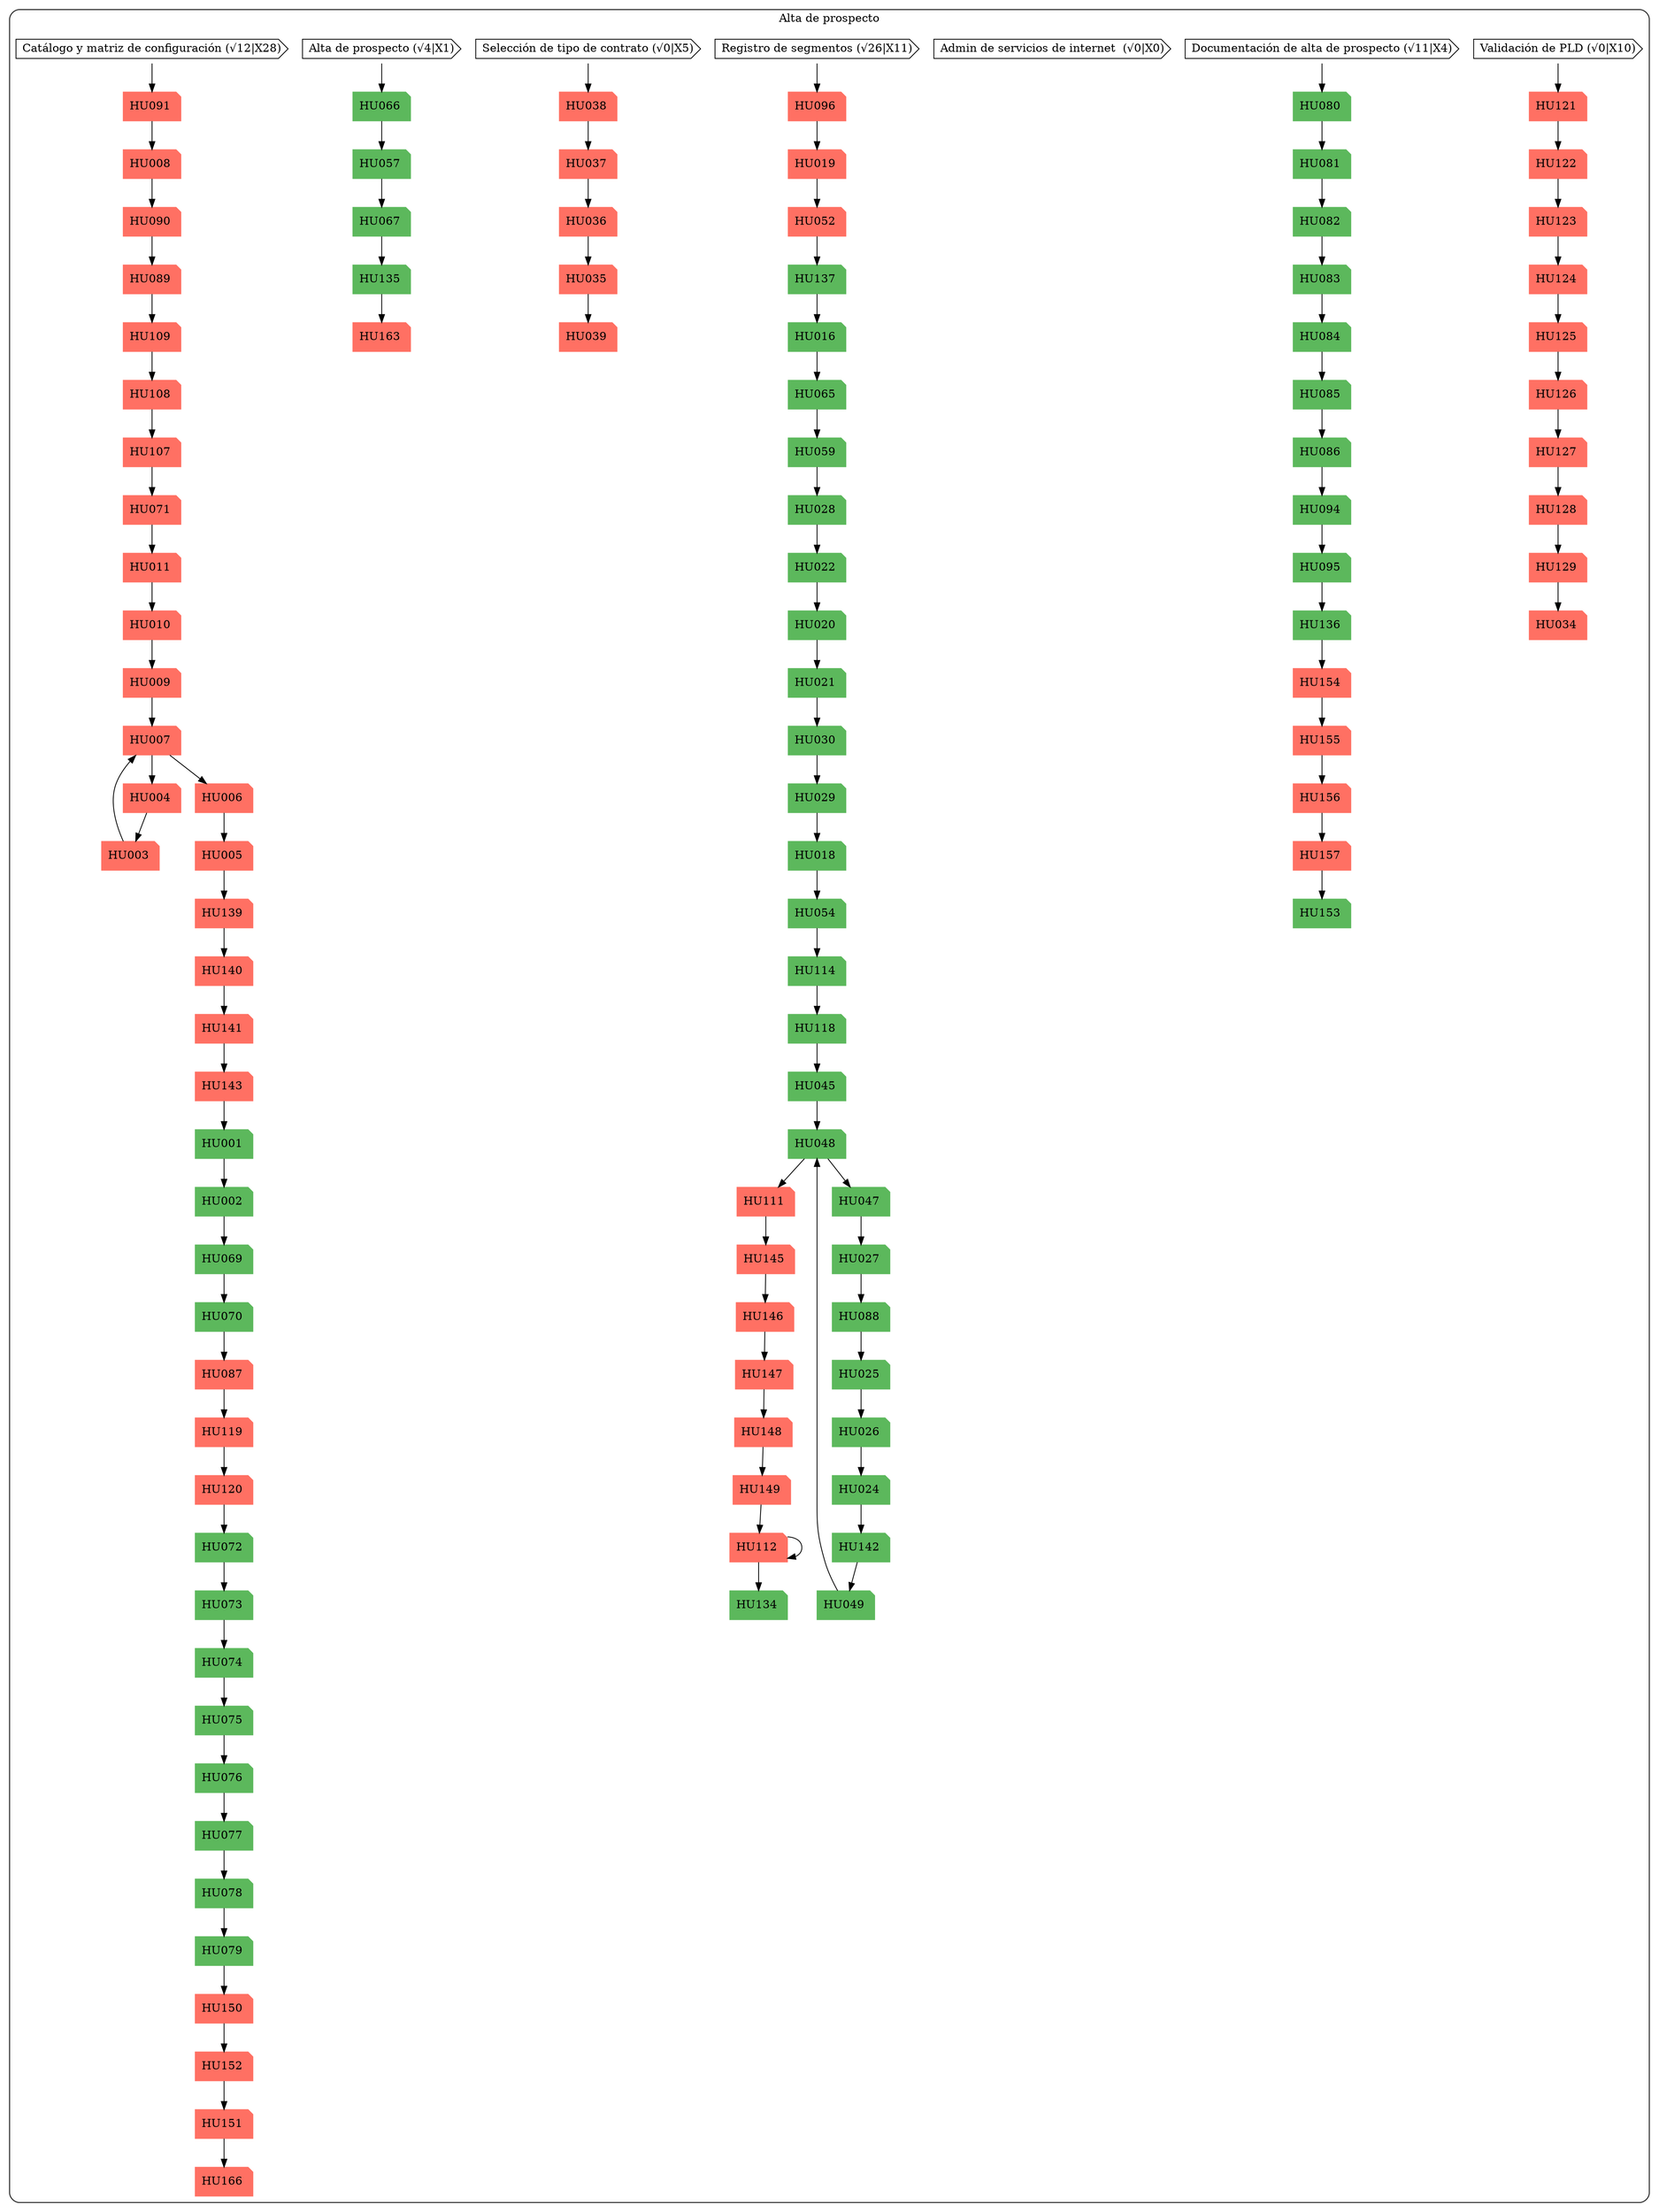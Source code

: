 // US Process model relationships
digraph G {
	graph [rankdir=TB]
	subgraph "cluster_Alta de prospecto" {
		label="Alta de prospecto" rankdir=TB style=rounded
		"HU121 " [label="HU121 " color="#ff7063" href="https://vectorcb.storiesonboard.com/m/contratos-vector-to-be/!card/anEH8lAew-gw4ToL9zG3mQ" shape=note style=filled]
		"HU122 " [label="HU122 " color="#ff7063" href="https://vectorcb.storiesonboard.com/m/contratos-vector-to-be/!card/DsB9HjBA49uimToMWWBz5g" shape=note style=filled]
		"HU121 " -> "HU122 " [constraint=true]
		"HU123 " [label="HU123 " color="#ff7063" href="https://vectorcb.storiesonboard.com/m/contratos-vector-to-be/!card/XtvqQFl-ni4QKjoL94vTvQ" shape=note style=filled]
		"HU122 " -> "HU123 " [constraint=true]
		"HU124 " [label="HU124 " color="#ff7063" href="https://vectorcb.storiesonboard.com/m/contratos-vector-to-be/!card/td1HhuiH3nOuRToMH5t21w" shape=note style=filled]
		"HU123 " -> "HU124 " [constraint=true]
		"HU125 " [label="HU125 " color="#ff7063" href="https://vectorcb.storiesonboard.com/m/contratos-vector-to-be/!card/XI46QiVOfB6cfjoMH5yxSg" shape=note style=filled]
		"HU124 " -> "HU125 " [constraint=true]
		"HU126 " [label="HU126 " color="#ff7063" href="https://vectorcb.storiesonboard.com/m/contratos-vector-to-be/!card/qcOKu5Y5OhZLEToMM8Ambg" shape=note style=filled]
		"HU125 " -> "HU126 " [constraint=true]
		"HU127 " [label="HU127 " color="#ff7063" href="https://vectorcb.storiesonboard.com/m/contratos-vector-to-be/!card/mouhrul1Lv-LejoMH5yuHg" shape=note style=filled]
		"HU126 " -> "HU127 " [constraint=true]
		"HU128 " [label="HU128 " color="#ff7063" href="https://vectorcb.storiesonboard.com/m/contratos-vector-to-be/!card/kjHACHzmgBTsxjoMY9M3rg" shape=note style=filled]
		"HU127 " -> "HU128 " [constraint=true]
		"HU129 " [label="HU129 " color="#ff7063" href="https://vectorcb.storiesonboard.com/m/contratos-vector-to-be/!card/bqbQq5GvvNPJdDoMY-XKiA" shape=note style=filled]
		"HU128 " -> "HU129 " [constraint=true]
		"HU034 " [label="HU034 " color="#ff7063" href="https://vectorcb.storiesonboard.com/m/contratos-vector-to-be/!card/fmXNBbV7suyMNzoLE5UvVA" shape=note style=filled]
		"HU129 " -> "HU034 " [constraint=true]
		"Alta de prospecto_PROC_0" [label="Validación de PLD (√0|X10)" shape=cds]
		"Alta de prospecto_PROC_0" -> "HU121 " [constraint=true]
		"HU080 " [label="HU080 " color="#5cb85c" href="https://vectorcb.storiesonboard.com/m/contratos-vector-to-be/!card/1BHBwA90ewvx-zoLi6syLA" shape=note style=filled]
		"HU081 " [label="HU081 " color="#5cb85c" href="https://vectorcb.storiesonboard.com/m/contratos-vector-to-be/!card/O-hZIgE149bv6DoLi7yVXw" shape=note style=filled]
		"HU080 " -> "HU081 " [constraint=true]
		"HU082 " [label="HU082 " color="#5cb85c" href="https://vectorcb.storiesonboard.com/m/contratos-vector-to-be/!card/IN2MGoNWwH_PNDoLi8BejQ" shape=note style=filled]
		"HU081 " -> "HU082 " [constraint=true]
		"HU083 " [label="HU083 " color="#5cb85c" href="https://vectorcb.storiesonboard.com/m/contratos-vector-to-be/!card/aJI9PpHbBR0XMzoLi8Nprw" shape=note style=filled]
		"HU082 " -> "HU083 " [constraint=true]
		"HU084 " [label="HU084 " color="#5cb85c" href="https://vectorcb.storiesonboard.com/m/contratos-vector-to-be/!card/sFI5ZtyAjOteLToLi8YAbQ" shape=note style=filled]
		"HU083 " -> "HU084 " [constraint=true]
		"HU085 " [label="HU085 " color="#5cb85c" href="https://vectorcb.storiesonboard.com/m/contratos-vector-to-be/!card/AyZnXvWtjmjfqzoLi9xnOw" shape=note style=filled]
		"HU084 " -> "HU085 " [constraint=true]
		"HU086 " [label="HU086 " color="#5cb85c" href="https://vectorcb.storiesonboard.com/m/contratos-vector-to-be/!card/C1oKlTILC5dwqToLi-UX7g" shape=note style=filled]
		"HU085 " -> "HU086 " [constraint=true]
		"HU094 " [label="HU094 " color="#5cb85c" href="https://vectorcb.storiesonboard.com/m/contratos-vector-to-be/!card/uI3Bo17mU0kWhToLr40f7A" shape=note style=filled]
		"HU086 " -> "HU094 " [constraint=true]
		"HU095 " [label="HU095 " color="#5cb85c" href="https://vectorcb.storiesonboard.com/m/contratos-vector-to-be/!card/8oGfcqH9b0KfzToLr40f-w" shape=note style=filled]
		"HU094 " -> "HU095 " [constraint=true]
		"HU136 " [label="HU136 " color="#5cb85c" href="https://vectorcb.storiesonboard.com/m/contratos-vector-to-be/!card/qfboyhi6q7DZGToLPOT-kg" shape=note style=filled]
		"HU095 " -> "HU136 " [constraint=true]
		"HU154 " [label="HU154 " color="#ff7063" href="https://vectorcb.storiesonboard.com/m/contratos-vector-to-be/!card/G2-FUx6dAYpJKzoMYcm-Rw" shape=note style=filled]
		"HU136 " -> "HU154 " [constraint=true]
		"HU155 " [label="HU155 " color="#ff7063" href="https://vectorcb.storiesonboard.com/m/contratos-vector-to-be/!card/P49p3-BqnZ3dTDoMYf9FOQ" shape=note style=filled]
		"HU154 " -> "HU155 " [constraint=true]
		"HU156 " [label="HU156 " color="#ff7063" href="https://vectorcb.storiesonboard.com/m/contratos-vector-to-be/!card/lopbO0ueQiYKwzoMYf9BYQ" shape=note style=filled]
		"HU155 " -> "HU156 " [constraint=true]
		"HU157 " [label="HU157 " color="#ff7063" href="https://vectorcb.storiesonboard.com/m/contratos-vector-to-be/!card/BMvEFFLb-e0JZToMYjdcTQ" shape=note style=filled]
		"HU156 " -> "HU157 " [constraint=true]
		"HU153 " [label="HU153 " color="#5cb85c" href="https://vectorcb.storiesonboard.com/m/contratos-vector-to-be/!card/dIkc2jluRmwbyToMYcVy5A" shape=note style=filled]
		"HU157 " -> "HU153 " [constraint=true]
		"Alta de prospecto_PROC_1" [label="Documentación de alta de prospecto (√11|X4)" shape=cds]
		"Alta de prospecto_PROC_1" -> "HU080 " [constraint=true]
		"Alta de prospecto_PROC_2" [label="Admin de servicios de internet  (√0|X0)" shape=cds]
		"HU096 " [label="HU096 " color="#ff7063" href="https://vectorcb.storiesonboard.com/m/contratos-vector-to-be/!card/lWHexAi8lpOmkzoLw7Nyyw" shape=note style=filled]
		"HU019 " [label="HU019 " color="#ff7063" href="https://vectorcb.storiesonboard.com/m/contratos-vector-to-be/!card/S4HRwoy1zgkxUzoK_z8brw" shape=note style=filled]
		"HU096 " -> "HU019 " [constraint=true]
		"HU052 " [label="HU052 " color="#ff7063" href="https://vectorcb.storiesonboard.com/m/contratos-vector-to-be/!card/eXxUDlL00I97bjoLE5Uvkg" shape=note style=filled]
		"HU019 " -> "HU052 " [constraint=true]
		"HU137 " [label="HU137 " color="#5cb85c" href="https://vectorcb.storiesonboard.com/m/contratos-vector-to-be/!card/OenxgVptztfA2joMOTsYcg" shape=note style=filled]
		"HU052 " -> "HU137 " [constraint=true]
		"HU016 " [label="HU016 " color="#5cb85c" href="https://vectorcb.storiesonboard.com/m/contratos-vector-to-be/!card/AVs4SY9es6X9sDoK-jyZ2Q" shape=note style=filled]
		"HU137 " -> "HU016 " [constraint=true]
		"HU065 " [label="HU065 " color="#5cb85c" href="https://vectorcb.storiesonboard.com/m/contratos-vector-to-be/!card/Oh68TLm3F1doqToLXk6cCw" shape=note style=filled]
		"HU016 " -> "HU065 " [constraint=true]
		"HU059 " [label="HU059 " color="#5cb85c" href="https://vectorcb.storiesonboard.com/m/contratos-vector-to-be/!card/9A7GqUFxUsU_cToLONBB7w" shape=note style=filled]
		"HU065 " -> "HU059 " [constraint=true]
		"HU028 " [label="HU028 " color="#5cb85c" href="https://vectorcb.storiesonboard.com/m/contratos-vector-to-be/!card/gU-9qCSuLHLIRToLAGeqKg" shape=note style=filled]
		"HU059 " -> "HU028 " [constraint=true]
		"HU022 " [label="HU022 " color="#5cb85c" href="https://vectorcb.storiesonboard.com/m/contratos-vector-to-be/!card/0yqYmBO2fdXp5joLE-aEpw" shape=note style=filled]
		"HU028 " -> "HU022 " [constraint=true]
		"HU020 " [label="HU020 " color="#5cb85c" href="https://vectorcb.storiesonboard.com/m/contratos-vector-to-be/!card/DJsQyTDkSL3ccToLE9qDxw" shape=note style=filled]
		"HU022 " -> "HU020 " [constraint=true]
		"HU021 " [label="HU021 " color="#5cb85c" href="https://vectorcb.storiesonboard.com/m/contratos-vector-to-be/!card/-M0gV95sMzXFzzoLAGelKQ" shape=note style=filled]
		"HU020 " -> "HU021 " [constraint=true]
		"HU030 " [label="HU030 " color="#5cb85c" href="https://vectorcb.storiesonboard.com/m/contratos-vector-to-be/!card/KabVeakEpZitOzoLJD7l3A" shape=note style=filled]
		"HU021 " -> "HU030 " [constraint=true]
		"HU029 " [label="HU029 " color="#5cb85c" href="https://vectorcb.storiesonboard.com/m/contratos-vector-to-be/!card/--LgTiXYGjRj6ToLD_B4TQ" shape=note style=filled]
		"HU030 " -> "HU029 " [constraint=true]
		"HU018 " [label="HU018 " color="#5cb85c" href="https://vectorcb.storiesonboard.com/m/contratos-vector-to-be/!card/7TqZFj0VYMWlKzoK_sBiIw" shape=note style=filled]
		"HU029 " -> "HU018 " [constraint=true]
		"HU054 " [label="HU054 " color="#5cb85c" href="https://vectorcb.storiesonboard.com/m/contratos-vector-to-be/!card/RYUEgfxHJ92oNjoLAEeQVQ" shape=note style=filled]
		"HU018 " -> "HU054 " [constraint=true]
		"HU114 " [label="HU114 " color="#5cb85c" href="https://vectorcb.storiesonboard.com/m/contratos-vector-to-be/!card/Kqa97fHnFZhNZjoL6YALQA" shape=note style=filled]
		"HU054 " -> "HU114 " [constraint=true]
		"HU118 " [label="HU118 " color="#5cb85c" href="https://vectorcb.storiesonboard.com/m/contratos-vector-to-be/!card/c4A97AluOCXT9DoL_InmSw" shape=note style=filled]
		"HU114 " -> "HU118 " [constraint=true]
		"HU045 " [label="HU045 " color="#5cb85c" href="https://vectorcb.storiesonboard.com/m/contratos-vector-to-be/!card/HG7AbL7XuKR1ZzoLE-Z-Xg" shape=note style=filled]
		"HU118 " -> "HU045 " [constraint=true]
		"HU048 " [label="HU048 " color="#5cb85c" href="https://vectorcb.storiesonboard.com/m/contratos-vector-to-be/!card/877lUKMRqwGNpjoLE-Z9NQ" shape=note style=filled]
		"HU045 " -> "HU048 " [constraint=true]
		"HU047 " [label="HU047 " color="#5cb85c" href="https://vectorcb.storiesonboard.com/m/contratos-vector-to-be/!card/XbLngeRy9D6xxToLE9qG_g" shape=note style=filled]
		"HU048 " -> "HU047 " [constraint=true]
		"HU027 " [label="HU027 " color="#5cb85c" href="https://vectorcb.storiesonboard.com/m/contratos-vector-to-be/!card/UvDUPkmCdRqdyDoLAGenEg" shape=note style=filled]
		"HU047 " -> "HU027 " [constraint=true]
		"HU088 " [label="HU088 " color="#5cb85c" href="https://vectorcb.storiesonboard.com/m/contratos-vector-to-be/!card/AVsIVBIjRz2vrjoLbGJJoA" shape=note style=filled]
		"HU027 " -> "HU088 " [constraint=true]
		"HU025 " [label="HU025 " color="#5cb85c" href="https://vectorcb.storiesonboard.com/m/contratos-vector-to-be/!card/e8AmyqDJBufbWDoLD-8_-A" shape=note style=filled]
		"HU088 " -> "HU025 " [constraint=true]
		"HU026 " [label="HU026 " color="#5cb85c" href="https://vectorcb.storiesonboard.com/m/contratos-vector-to-be/!card/E-3-iU73X03wMzoLD_TI1A" shape=note style=filled]
		"HU025 " -> "HU026 " [constraint=true]
		"HU024 " [label="HU024 " color="#5cb85c" href="https://vectorcb.storiesonboard.com/m/contratos-vector-to-be/!card/P4QOYlQgsZvhDDoLAGei-w" shape=note style=filled]
		"HU026 " -> "HU024 " [constraint=true]
		"HU142 " [label="HU142 " color="#5cb85c" href="https://vectorcb.storiesonboard.com/m/contratos-vector-to-be/!card/P6POsng5jkqa2DoMPp3ITw" shape=note style=filled]
		"HU024 " -> "HU142 " [constraint=true]
		"HU049 " [label="HU049 " color="#5cb85c" href="https://vectorcb.storiesonboard.com/m/contratos-vector-to-be/!card/PVuErjWHzl4pHjoLE-uYdQ" shape=note style=filled]
		"HU142 " -> "HU049 " [constraint=true]
		"HU048 " [label="HU048 " color="#5cb85c" href="https://vectorcb.storiesonboard.com/m/contratos-vector-to-be/!card/WCKTbLh0h3SV4joLE-uaQA" shape=note style=filled]
		"HU049 " -> "HU048 " [constraint=true]
		"HU111 " [label="HU111 " color="#ff7063" href="https://vectorcb.storiesonboard.com/m/contratos-vector-to-be/!card/WjgUJMa7hhg5HjoLYIorng" shape=note style=filled]
		"HU048 " -> "HU111 " [constraint=true]
		"HU145 " [label="HU145 " color="#ff7063" href="https://vectorcb.storiesonboard.com/m/contratos-vector-to-be/!card/6OBkUF-fZ2TIZToMOxWN8A" shape=note style=filled]
		"HU111 " -> "HU145 " [constraint=true]
		"HU146 " [label="HU146 " color="#ff7063" href="https://vectorcb.storiesonboard.com/m/contratos-vector-to-be/!card/JrHzaHiBRnu3lDoMP01w8w" shape=note style=filled]
		"HU145 " -> "HU146 " [constraint=true]
		"HU147 " [label="HU147 " color="#ff7063" href="https://vectorcb.storiesonboard.com/m/contratos-vector-to-be/!card/Fx0edFwzBUs3wjoMOl-AqA" shape=note style=filled]
		"HU146 " -> "HU147 " [constraint=true]
		"HU148 " [label="HU148 " color="#ff7063" href="https://vectorcb.storiesonboard.com/m/contratos-vector-to-be/!card/xxNtqTc7oLP8uToMP1NDcg" shape=note style=filled]
		"HU147 " -> "HU148 " [constraint=true]
		"HU149 " [label="HU149 " color="#ff7063" href="https://vectorcb.storiesonboard.com/m/contratos-vector-to-be/!card/987nbJSN5cDxnzoMP_SYPg" shape=note style=filled]
		"HU148 " -> "HU149 " [constraint=true]
		"HU112 " [label="HU112 " color="#ff7063" href="https://vectorcb.storiesonboard.com/m/contratos-vector-to-be/!card/ynhr1OzQSvk3azoMP_SVLg" shape=note style=filled]
		"HU149 " -> "HU112 " [constraint=true]
		"HU112 " [label="HU112 " color="#ff7063" href="https://vectorcb.storiesonboard.com/m/contratos-vector-to-be/!card/ormdO2cxv3P9uzoMP_SUcw" shape=note style=filled]
		"HU112 " -> "HU112 " [constraint=true]
		"HU134 " [label="HU134 " color="#5cb85c" href="https://vectorcb.storiesonboard.com/m/contratos-vector-to-be/!card/8O1ovjNIVQXpJzoL1wtZ-Q" shape=note style=filled]
		"HU112 " -> "HU134 " [constraint=true]
		"Alta de prospecto_PROC_3" [label="Registro de segmentos (√26|X11)" shape=cds]
		"Alta de prospecto_PROC_3" -> "HU096 " [constraint=true]
		"HU038 " [label="HU038 " color="#ff7063" href="https://vectorcb.storiesonboard.com/m/contratos-vector-to-be/!card/zrMgiQx0ZcCQLjoLGmaKnA" shape=note style=filled]
		"HU037 " [label="HU037 " color="#ff7063" href="https://vectorcb.storiesonboard.com/m/contratos-vector-to-be/!card/Gg81UzCPj-JnGDoLE_PwNA" shape=note style=filled]
		"HU038 " -> "HU037 " [constraint=true]
		"HU036 " [label="HU036 " color="#ff7063" href="https://vectorcb.storiesonboard.com/m/contratos-vector-to-be/!card/piEc2xs9K1zcSjoLFAB5Hg" shape=note style=filled]
		"HU037 " -> "HU036 " [constraint=true]
		"HU035 " [label="HU035 " color="#ff7063" href="https://vectorcb.storiesonboard.com/m/contratos-vector-to-be/!card/7Rda0Vk-M1r1tToK-spD9Q" shape=note style=filled]
		"HU036 " -> "HU035 " [constraint=true]
		"HU039 " [label="HU039 " color="#ff7063" href="https://vectorcb.storiesonboard.com/m/contratos-vector-to-be/!card/7wT-YGU1WXTiqDoLE_PyIQ" shape=note style=filled]
		"HU035 " -> "HU039 " [constraint=true]
		"Alta de prospecto_PROC_4" [label="Selección de tipo de contrato (√0|X5)" shape=cds]
		"Alta de prospecto_PROC_4" -> "HU038 " [constraint=true]
		"HU066 " [label="HU066 " color="#5cb85c" href="https://vectorcb.storiesonboard.com/m/contratos-vector-to-be/!card/khitV_8b_ivgWjoLXmnkxQ" shape=note style=filled]
		"HU057 " [label="HU057 " color="#5cb85c" href="https://vectorcb.storiesonboard.com/m/contratos-vector-to-be/!card/RrYw2zca0uQBizoLN9J7EQ" shape=note style=filled]
		"HU066 " -> "HU057 " [constraint=true]
		"HU067 " [label="HU067 " color="#5cb85c" href="https://vectorcb.storiesonboard.com/m/contratos-vector-to-be/!card/UTa9_TOVUer-3ToMHwLODQ" shape=note style=filled]
		"HU057 " -> "HU067 " [constraint=true]
		"HU135 " [label="HU135 " color="#5cb85c" href="https://vectorcb.storiesonboard.com/m/contratos-vector-to-be/!card/hG4XCL7V-nFC2DoMOKobmA" shape=note style=filled]
		"HU067 " -> "HU135 " [constraint=true]
		"HU163 " [label="HU163 " color="#ff7063" href="https://vectorcb.storiesonboard.com/m/contratos-vector-to-be/!card/GEACZ7WxL38hjjoMbNjXXA" shape=note style=filled]
		"HU135 " -> "HU163 " [constraint=true]
		"Alta de prospecto_PROC_5" [label="Alta de prospecto (√4|X1)" shape=cds]
		"Alta de prospecto_PROC_5" -> "HU066 " [constraint=true]
		"HU091 " [label="HU091 " color="#ff7063" href="https://vectorcb.storiesonboard.com/m/contratos-vector-to-be/!card/qh3C3a6Ts6Yz6joLpYcLIw" shape=note style=filled]
		"HU008 " [label="HU008 " color="#ff7063" href="https://vectorcb.storiesonboard.com/m/contratos-vector-to-be/!card/Ef224LjAPVhGBjoLQgUgnQ" shape=note style=filled]
		"HU091 " -> "HU008 " [constraint=true]
		"HU090 " [label="HU090 " color="#ff7063" href="https://vectorcb.storiesonboard.com/m/contratos-vector-to-be/!card/QeqX_ARZVBRMAjoLpXvLyQ" shape=note style=filled]
		"HU008 " -> "HU090 " [constraint=true]
		"HU089 " [label="HU089 " color="#ff7063" href="https://vectorcb.storiesonboard.com/m/contratos-vector-to-be/!card/ANu1eIwkXXCp3ToLpWrCwA" shape=note style=filled]
		"HU090 " -> "HU089 " [constraint=true]
		"HU109 " [label="HU109 " color="#ff7063" href="https://vectorcb.storiesonboard.com/m/contratos-vector-to-be/!card/GfgNB1yPCvDTpjoL04jWZw" shape=note style=filled]
		"HU089 " -> "HU109 " [constraint=true]
		"HU108 " [label="HU108 " color="#ff7063" href="https://vectorcb.storiesonboard.com/m/contratos-vector-to-be/!card/DKCBMgSJLVmxbToL04jYFw" shape=note style=filled]
		"HU109 " -> "HU108 " [constraint=true]
		"HU107 " [label="HU107 " color="#ff7063" href="https://vectorcb.storiesonboard.com/m/contratos-vector-to-be/!card/6XqVMh22be5feToL03Bn7A" shape=note style=filled]
		"HU108 " -> "HU107 " [constraint=true]
		"HU071 " [label="HU071 " color="#ff7063" href="https://vectorcb.storiesonboard.com/m/contratos-vector-to-be/!card/zrCd7OO3A7yOlDoLhPIBtA" shape=note style=filled]
		"HU107 " -> "HU071 " [constraint=true]
		"HU011 " [label="HU011 " color="#ff7063" href="https://vectorcb.storiesonboard.com/m/contratos-vector-to-be/!card/1AeTi9dDOPM9RjoLE4tPVQ" shape=note style=filled]
		"HU071 " -> "HU011 " [constraint=true]
		"HU010 " [label="HU010 " color="#ff7063" href="https://vectorcb.storiesonboard.com/m/contratos-vector-to-be/!card/uwSsf7cu0H-ZuzoLHuVmsw" shape=note style=filled]
		"HU011 " -> "HU010 " [constraint=true]
		"HU009 " [label="HU009 " color="#ff7063" href="https://vectorcb.storiesonboard.com/m/contratos-vector-to-be/!card/Y4c-ZWwUliAkYjoLGP7UDw" shape=note style=filled]
		"HU010 " -> "HU009 " [constraint=true]
		"HU007 " [label="HU007 " color="#ff7063" href="https://vectorcb.storiesonboard.com/m/contratos-vector-to-be/!card/8OpgWbCM5Fx7gToLGP7ZnQ" shape=note style=filled]
		"HU009 " -> "HU007 " [constraint=true]
		"HU004 " [label="HU004 " color="#ff7063" href="https://vectorcb.storiesonboard.com/m/contratos-vector-to-be/!card/b6RdbSOC4-DS3zoLFTH2Xg" shape=note style=filled]
		"HU007 " -> "HU004 " [constraint=true]
		"HU003 " [label="HU003 " color="#ff7063" href="https://vectorcb.storiesonboard.com/m/contratos-vector-to-be/!card/lCtAz5Gg95g9KjoLFTH2jA" shape=note style=filled]
		"HU004 " -> "HU003 " [constraint=true]
		"HU007 " [label="HU007 " color="#ff7063" href="https://vectorcb.storiesonboard.com/m/contratos-vector-to-be/!card/DSKMLNaAHpoEgDoLN3G8Ww" shape=note style=filled]
		"HU003 " -> "HU007 " [constraint=true]
		"HU006 " [label="HU006 " color="#ff7063" href="https://vectorcb.storiesonboard.com/m/contratos-vector-to-be/!card/bbRZQ4iHyhrgejoLGP7Zbg" shape=note style=filled]
		"HU007 " -> "HU006 " [constraint=true]
		"HU005 " [label="HU005 " color="#ff7063" href="https://vectorcb.storiesonboard.com/m/contratos-vector-to-be/!card/I2ptHfhYZRuOfzoLGP7byA" shape=note style=filled]
		"HU006 " -> "HU005 " [constraint=true]
		"HU139 " [label="HU139 " color="#ff7063" href="https://vectorcb.storiesonboard.com/m/contratos-vector-to-be/!card/0tO6SzmBOp90KzoMPhfPgQ" shape=note style=filled]
		"HU005 " -> "HU139 " [constraint=true]
		"HU140 " [label="HU140 " color="#ff7063" href="https://vectorcb.storiesonboard.com/m/contratos-vector-to-be/!card/xAYWv-2c1welxDoMPixI9Q" shape=note style=filled]
		"HU139 " -> "HU140 " [constraint=true]
		"HU141 " [label="HU141 " color="#ff7063" href="https://vectorcb.storiesonboard.com/m/contratos-vector-to-be/!card/8OxSoUi5PSfJjjoMPnk64w" shape=note style=filled]
		"HU140 " -> "HU141 " [constraint=true]
		"HU143 " [label="HU143 " color="#ff7063" href="https://vectorcb.storiesonboard.com/m/contratos-vector-to-be/!card/ZuuJeL-5q-ci1ToMPzTdyg" shape=note style=filled]
		"HU141 " -> "HU143 " [constraint=true]
		"HU001 " [label="HU001 " color="#5cb85c" href="https://vectorcb.storiesonboard.com/m/contratos-vector-to-be/!card/J9TW7cAZ0pLdPjoLE5vUjA" shape=note style=filled]
		"HU143 " -> "HU001 " [constraint=true]
		"HU002 " [label="HU002 " color="#5cb85c" href="https://vectorcb.storiesonboard.com/m/contratos-vector-to-be/!card/9asNDE5yQcNinDoLE5vZrg" shape=note style=filled]
		"HU001 " -> "HU002 " [constraint=true]
		"HU069 " [label="HU069 " color="#5cb85c" href="https://vectorcb.storiesonboard.com/m/contratos-vector-to-be/!card/U678SYFf8x9_gToLUTMNjQ" shape=note style=filled]
		"HU002 " -> "HU069 " [constraint=true]
		"HU070 " [label="HU070 " color="#5cb85c" href="https://vectorcb.storiesonboard.com/m/contratos-vector-to-be/!card/a5OFmsoRzIWPnToLZ0W6Bg" shape=note style=filled]
		"HU069 " -> "HU070 " [constraint=true]
		"HU087 " [label="HU087 " color="#ff7063" href="https://vectorcb.storiesonboard.com/m/contratos-vector-to-be/!card/fsm81I7CjUnZHjoLi-fhKA" shape=note style=filled]
		"HU070 " -> "HU087 " [constraint=true]
		"HU119 " [label="HU119 " color="#ff7063" href="https://vectorcb.storiesonboard.com/m/contratos-vector-to-be/!card/le8pZ_onQOvAkjoL80Glog" shape=note style=filled]
		"HU087 " -> "HU119 " [constraint=true]
		"HU120 " [label="HU120 " color="#ff7063" href="https://vectorcb.storiesonboard.com/m/contratos-vector-to-be/!card/o-nbF0OyOe3fEDoL80Giig" shape=note style=filled]
		"HU119 " -> "HU120 " [constraint=true]
		"HU072 " [label="HU072 " color="#5cb85c" href="https://vectorcb.storiesonboard.com/m/contratos-vector-to-be/!card/y4AmUqyp1Kyg6DoLilEBNA" shape=note style=filled]
		"HU120 " -> "HU072 " [constraint=true]
		"HU073 " [label="HU073 " color="#5cb85c" href="https://vectorcb.storiesonboard.com/m/contratos-vector-to-be/!card/6NWrWN2NDtqb9ToLiv12Dg" shape=note style=filled]
		"HU072 " -> "HU073 " [constraint=true]
		"HU074 " [label="HU074 " color="#5cb85c" href="https://vectorcb.storiesonboard.com/m/contratos-vector-to-be/!card/BXq4tSR95out4joLiv1zgA" shape=note style=filled]
		"HU073 " -> "HU074 " [constraint=true]
		"HU075 " [label="HU075 " color="#5cb85c" href="https://vectorcb.storiesonboard.com/m/contratos-vector-to-be/!card/OkNMrjGhQHi7TzoLiwxkzg" shape=note style=filled]
		"HU074 " -> "HU075 " [constraint=true]
		"HU076 " [label="HU076 " color="#5cb85c" href="https://vectorcb.storiesonboard.com/m/contratos-vector-to-be/!card/jIpXdS2X_fuC0DoLiwxjtQ" shape=note style=filled]
		"HU075 " -> "HU076 " [constraint=true]
		"HU077 " [label="HU077 " color="#5cb85c" href="https://vectorcb.storiesonboard.com/m/contratos-vector-to-be/!card/eKwmckHLjXRzUjoLixQ-Iw" shape=note style=filled]
		"HU076 " -> "HU077 " [constraint=true]
		"HU078 " [label="HU078 " color="#5cb85c" href="https://vectorcb.storiesonboard.com/m/contratos-vector-to-be/!card/SJrbi6l89GjVqzoLi52KyA" shape=note style=filled]
		"HU077 " -> "HU078 " [constraint=true]
		"HU079 " [label="HU079 " color="#5cb85c" href="https://vectorcb.storiesonboard.com/m/contratos-vector-to-be/!card/vKZZKiKJBHhQNzoLi6svug" shape=note style=filled]
		"HU078 " -> "HU079 " [constraint=true]
		"HU150 " [label="HU150 " color="#ff7063" href="https://vectorcb.storiesonboard.com/m/contratos-vector-to-be/!card/7GUG_f0-LMfTQDoMU59TGQ" shape=note style=filled]
		"HU079 " -> "HU150 " [constraint=true]
		"HU152 " [label="HU152 " color="#ff7063" href="https://vectorcb.storiesonboard.com/m/contratos-vector-to-be/!card/9zzGw6xLkngu0DoMXr5gOw" shape=note style=filled]
		"HU150 " -> "HU152 " [constraint=true]
		"HU151 " [label="HU151 " color="#ff7063" href="https://vectorcb.storiesonboard.com/m/contratos-vector-to-be/!card/1FpgTiGGplqHyjoMU6U9WA" shape=note style=filled]
		"HU152 " -> "HU151 " [constraint=true]
		"HU166 " [label="HU166 " color="#ff7063" href="https://vectorcb.storiesonboard.com/m/contratos-vector-to-be/!card/kLsoCIyORjAZ5DoMZCf3ng" shape=note style=filled]
		"HU151 " -> "HU166 " [constraint=true]
		"Alta de prospecto_PROC_6" [label="Catálogo y matriz de configuración (√12|X28)" shape=cds]
		"Alta de prospecto_PROC_6" -> "HU091 " [constraint=true]
	}
}
